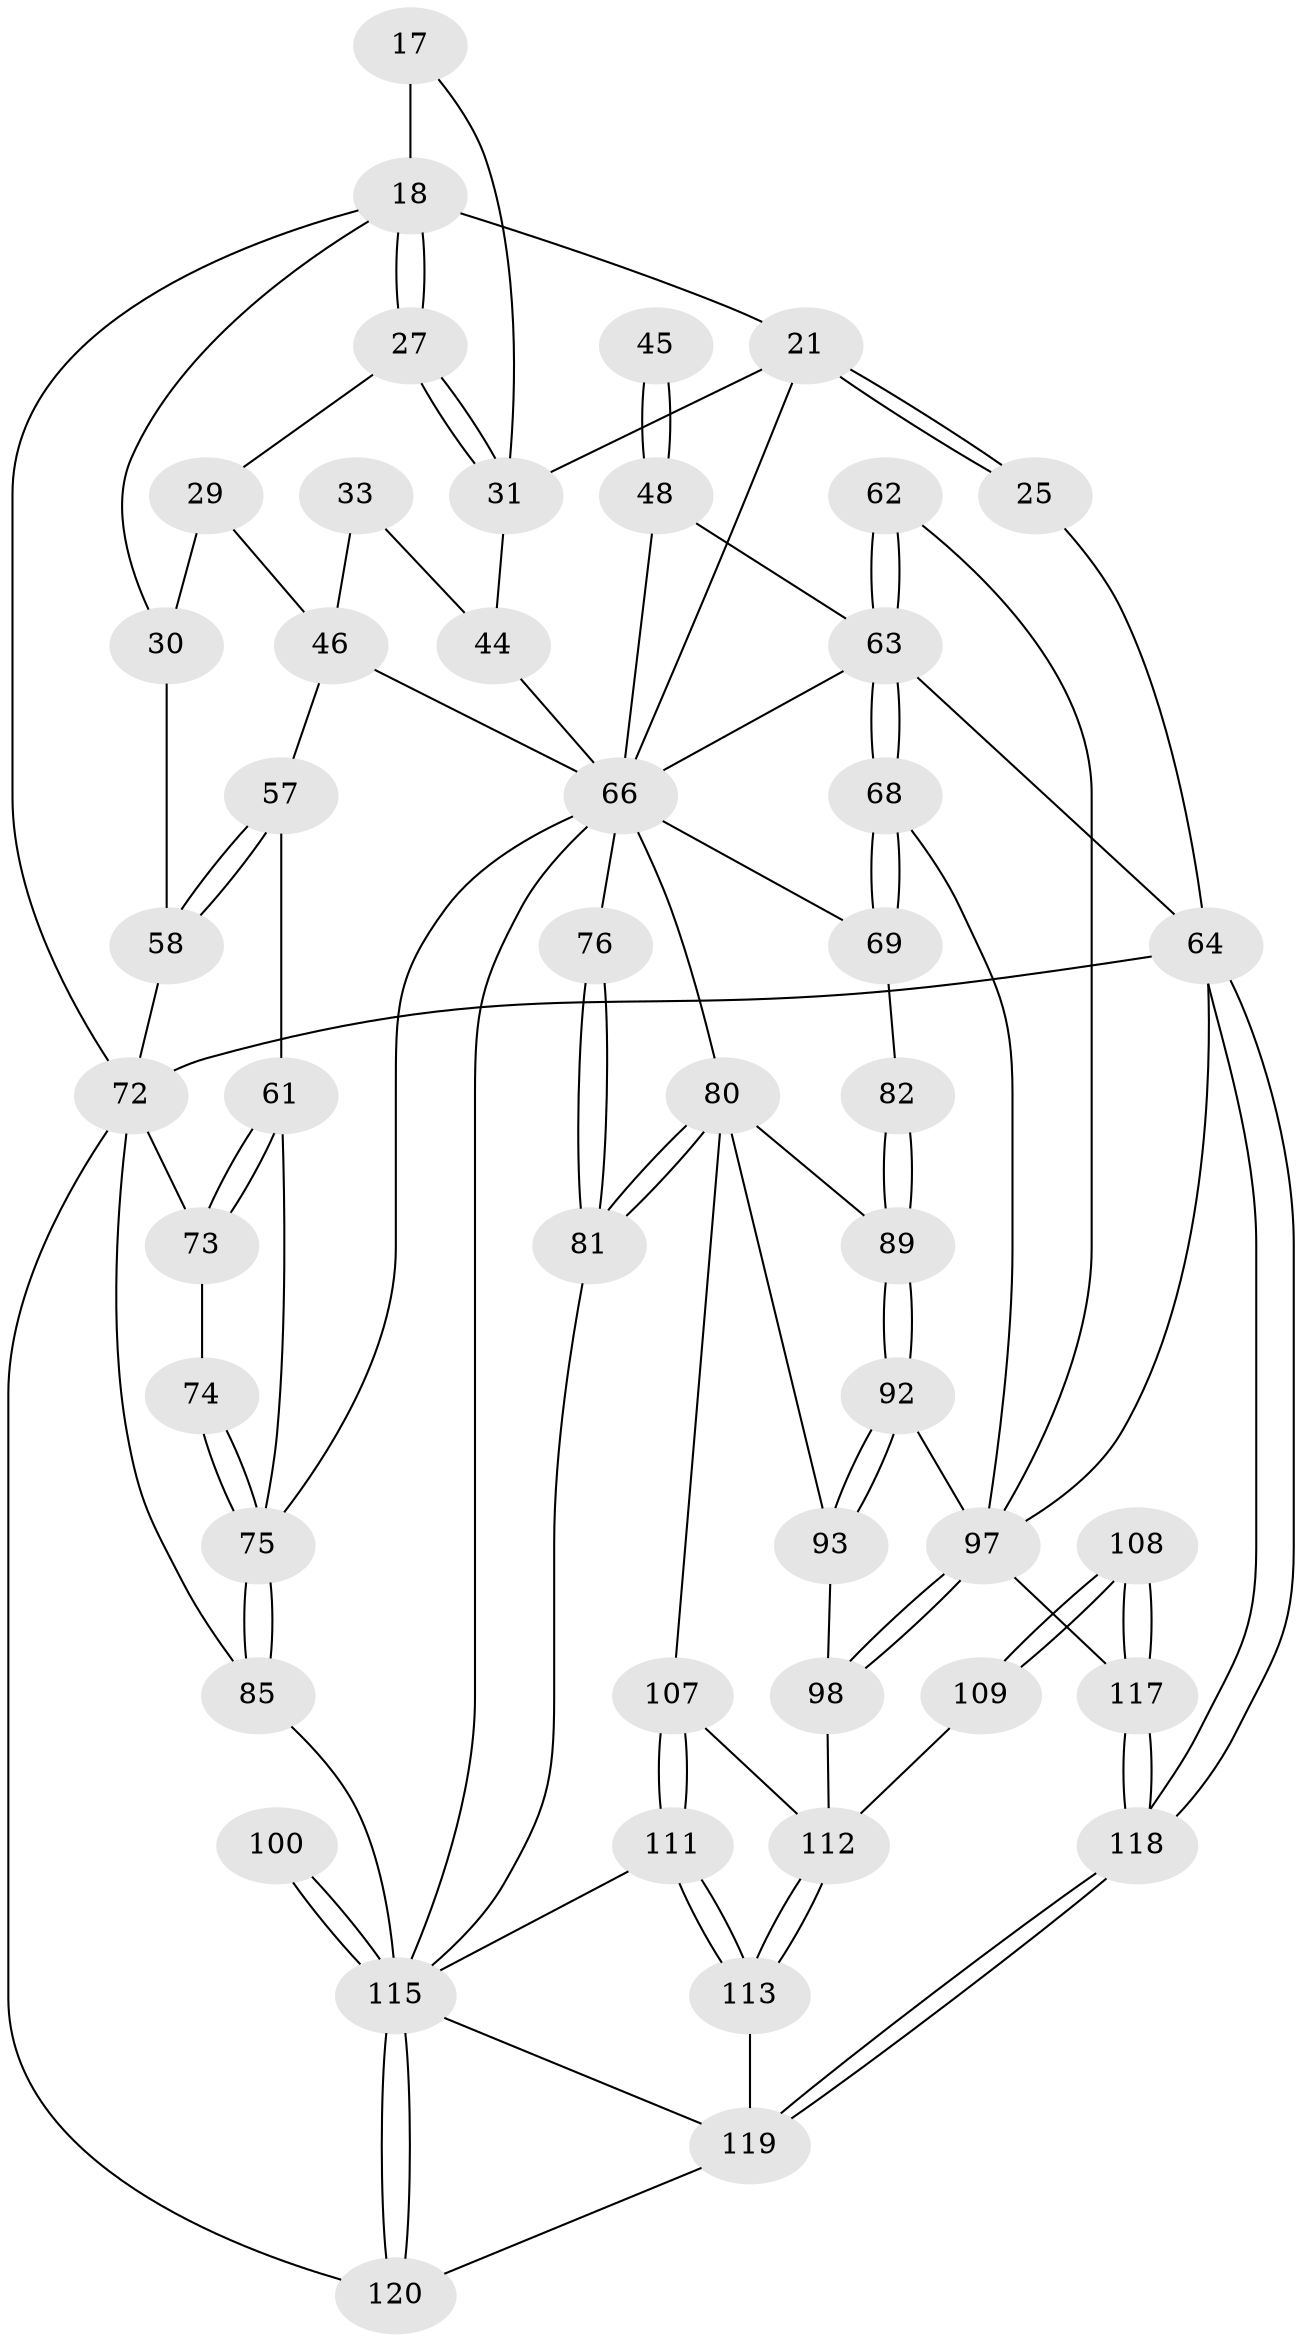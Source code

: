 // original degree distribution, {4: 0.26666666666666666, 6: 0.26666666666666666, 3: 0.025, 5: 0.44166666666666665}
// Generated by graph-tools (version 1.1) at 2025/05/03/04/25 22:05:53]
// undirected, 48 vertices, 108 edges
graph export_dot {
graph [start="1"]
  node [color=gray90,style=filled];
  17 [pos="+0.3978922422529833+0.19936774131014945"];
  18 [pos="+0.21323412098167316+0.12678594331810156",super="+3+16"];
  21 [pos="+0.6278060569133002+0.2671921913307379",super="+14+19+11"];
  25 [pos="+0.980133909003775+0",super="+12"];
  27 [pos="+0.21991401797830992+0.20422701753057002"];
  29 [pos="+0.11112476858478404+0.2876150468927749",super="+28"];
  30 [pos="+0.06230298217461578+0.25326548668167936",super="+26"];
  31 [pos="+0.23662597609778063+0.22784071267419087",super="+20"];
  33 [pos="+0.13389691913091042+0.37015110252879274"];
  44 [pos="+0.2679130119222801+0.35928908035257207",super="+32"];
  45 [pos="+0.7277140993794556+0.3911659862745179"];
  46 [pos="+0.11472108684980863+0.4049659086578961",super="+34"];
  48 [pos="+0.7904713663981523+0.4555118930137232",super="+41+42"];
  57 [pos="+0+0.45178291492999906",super="+47"];
  58 [pos="+0+0.48501569654570553",super="+36+35"];
  61 [pos="+0.07546078994852574+0.5479392932644453"];
  62 [pos="+1+0.6554205333502571"];
  63 [pos="+1+0.646869649541461",super="+49+40+39"];
  64 [pos="+1+1",super="+13"];
  66 [pos="+0.34939626102107746+0.5720462167038332",super="+52+53+56"];
  68 [pos="+1+0.6527424223694948"];
  69 [pos="+0.8860720846750438+0.6295400926178303"];
  72 [pos="+0+1",super="+10+71"];
  73 [pos="+0+0.5949093886838418"];
  74 [pos="+0.09845209374759152+0.6042912759764103"];
  75 [pos="+0.11907631973997099+0.6592427511893065",super="+67+60"];
  76 [pos="+0.5692016166360618+0.6455262985792077"];
  80 [pos="+0.6240521050887691+0.7664435915395464",super="+79+78+77"];
  81 [pos="+0.5721351020913304+0.6899643007182263"];
  82 [pos="+0.7940155377431336+0.706647605600163"];
  85 [pos="+0.07925575357244044+0.7468703126955546"];
  89 [pos="+0.7935196023292507+0.7077739659273735",super="+84+83"];
  92 [pos="+0.8061759207533564+0.7583362643620416"];
  93 [pos="+0.7916063041423965+0.8040263790041692"];
  97 [pos="+0.8476526634032019+0.8537615550080689",super="+91+90+94"];
  98 [pos="+0.7922685277548841+0.8087171621112402"];
  100 [pos="+0.3063717803504677+0.9052106116124808"];
  107 [pos="+0.6252499361923114+0.8005638306240167",super="+102"];
  108 [pos="+0.767019559168918+0.9237436814820099"];
  109 [pos="+0.7566016297487823+0.9174498178341077"];
  111 [pos="+0.5859960259243896+1",super="+103"];
  112 [pos="+0.7182416631396068+0.9121864401169784",super="+106+105"];
  113 [pos="+0.5869524556567255+1"];
  115 [pos="+0.28440706945255667+1",super="+114+101"];
  117 [pos="+0.9603776884436199+1",super="+95+96"];
  118 [pos="+0.9858767793546718+1"];
  119 [pos="+0.5634351167489589+1",super="+116"];
  120 [pos="+0.24942178391508943+1",super="+110"];
  17 -- 18 [weight=2];
  17 -- 31;
  18 -- 27;
  18 -- 27;
  18 -- 30;
  18 -- 21 [weight=2];
  18 -- 72;
  21 -- 25 [weight=2];
  21 -- 25;
  21 -- 66 [weight=2];
  21 -- 31;
  25 -- 64;
  27 -- 31;
  27 -- 31;
  27 -- 29;
  29 -- 30 [weight=2];
  29 -- 46;
  30 -- 58 [weight=2];
  31 -- 44;
  33 -- 44 [weight=2];
  33 -- 46;
  44 -- 66;
  45 -- 48 [weight=3];
  45 -- 48;
  46 -- 57;
  46 -- 66;
  48 -- 63;
  48 -- 66 [weight=2];
  57 -- 58 [weight=2];
  57 -- 58;
  57 -- 61;
  58 -- 72 [weight=2];
  61 -- 73;
  61 -- 73;
  61 -- 75;
  62 -- 63 [weight=2];
  62 -- 63;
  62 -- 97;
  63 -- 68;
  63 -- 68;
  63 -- 64;
  63 -- 66;
  64 -- 118;
  64 -- 118;
  64 -- 72 [weight=2];
  64 -- 97;
  66 -- 75 [weight=2];
  66 -- 76 [weight=2];
  66 -- 115;
  66 -- 80;
  66 -- 69;
  68 -- 69;
  68 -- 69;
  68 -- 97;
  69 -- 82;
  72 -- 73;
  72 -- 85;
  72 -- 120;
  73 -- 74;
  74 -- 75 [weight=2];
  74 -- 75;
  75 -- 85;
  75 -- 85;
  76 -- 81;
  76 -- 81;
  80 -- 81;
  80 -- 81;
  80 -- 93;
  80 -- 89 [weight=2];
  80 -- 107;
  81 -- 115;
  82 -- 89 [weight=2];
  82 -- 89;
  85 -- 115;
  89 -- 92;
  89 -- 92;
  92 -- 93;
  92 -- 93;
  92 -- 97;
  93 -- 98;
  97 -- 98;
  97 -- 98;
  97 -- 117 [weight=2];
  98 -- 112;
  100 -- 115 [weight=3];
  100 -- 115;
  107 -- 111 [weight=2];
  107 -- 111;
  107 -- 112;
  108 -- 109;
  108 -- 109;
  108 -- 117 [weight=2];
  108 -- 117;
  109 -- 112 [weight=2];
  111 -- 113;
  111 -- 113;
  111 -- 115;
  112 -- 113;
  112 -- 113;
  113 -- 119;
  115 -- 120 [weight=2];
  115 -- 120;
  115 -- 119;
  117 -- 118;
  117 -- 118;
  118 -- 119;
  118 -- 119;
  119 -- 120;
}
